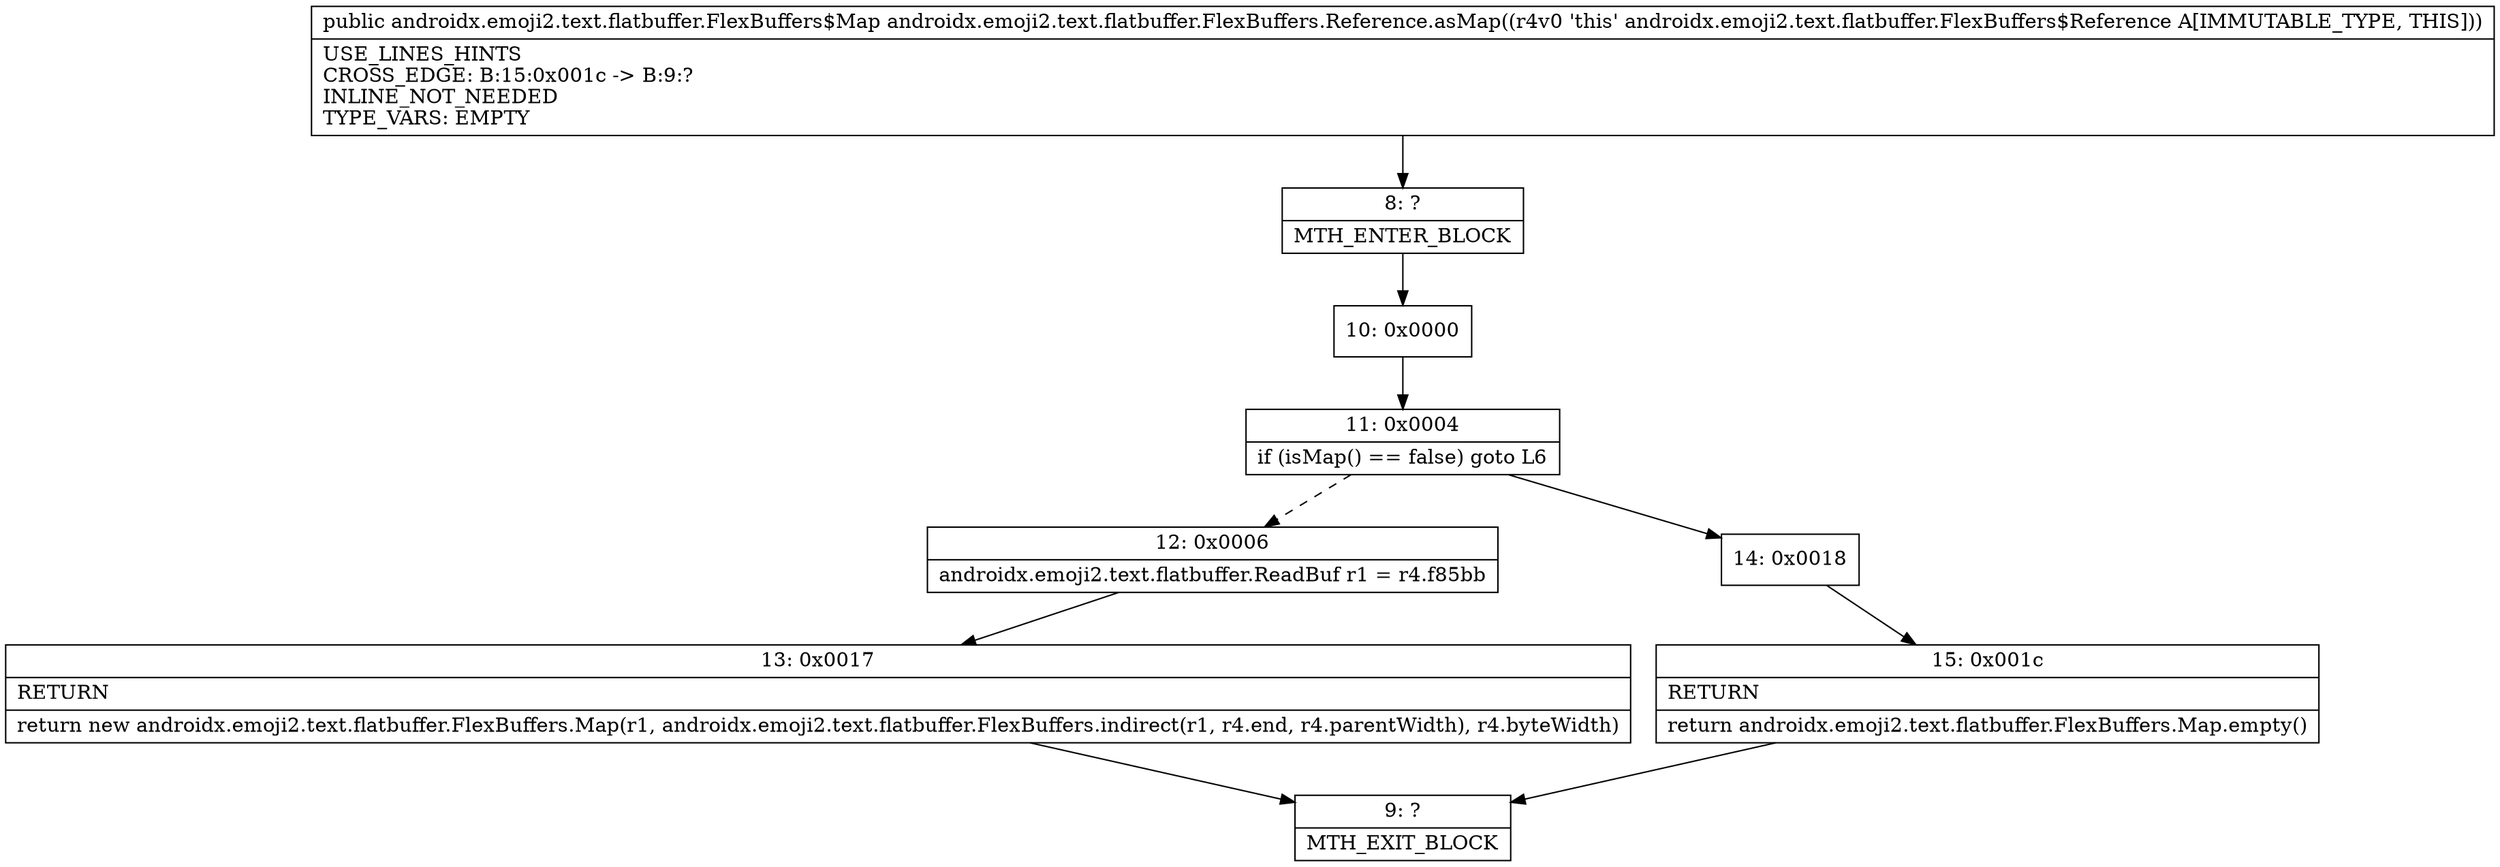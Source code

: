 digraph "CFG forandroidx.emoji2.text.flatbuffer.FlexBuffers.Reference.asMap()Landroidx\/emoji2\/text\/flatbuffer\/FlexBuffers$Map;" {
Node_8 [shape=record,label="{8\:\ ?|MTH_ENTER_BLOCK\l}"];
Node_10 [shape=record,label="{10\:\ 0x0000}"];
Node_11 [shape=record,label="{11\:\ 0x0004|if (isMap() == false) goto L6\l}"];
Node_12 [shape=record,label="{12\:\ 0x0006|androidx.emoji2.text.flatbuffer.ReadBuf r1 = r4.f85bb\l}"];
Node_13 [shape=record,label="{13\:\ 0x0017|RETURN\l|return new androidx.emoji2.text.flatbuffer.FlexBuffers.Map(r1, androidx.emoji2.text.flatbuffer.FlexBuffers.indirect(r1, r4.end, r4.parentWidth), r4.byteWidth)\l}"];
Node_9 [shape=record,label="{9\:\ ?|MTH_EXIT_BLOCK\l}"];
Node_14 [shape=record,label="{14\:\ 0x0018}"];
Node_15 [shape=record,label="{15\:\ 0x001c|RETURN\l|return androidx.emoji2.text.flatbuffer.FlexBuffers.Map.empty()\l}"];
MethodNode[shape=record,label="{public androidx.emoji2.text.flatbuffer.FlexBuffers$Map androidx.emoji2.text.flatbuffer.FlexBuffers.Reference.asMap((r4v0 'this' androidx.emoji2.text.flatbuffer.FlexBuffers$Reference A[IMMUTABLE_TYPE, THIS]))  | USE_LINES_HINTS\lCROSS_EDGE: B:15:0x001c \-\> B:9:?\lINLINE_NOT_NEEDED\lTYPE_VARS: EMPTY\l}"];
MethodNode -> Node_8;Node_8 -> Node_10;
Node_10 -> Node_11;
Node_11 -> Node_12[style=dashed];
Node_11 -> Node_14;
Node_12 -> Node_13;
Node_13 -> Node_9;
Node_14 -> Node_15;
Node_15 -> Node_9;
}

